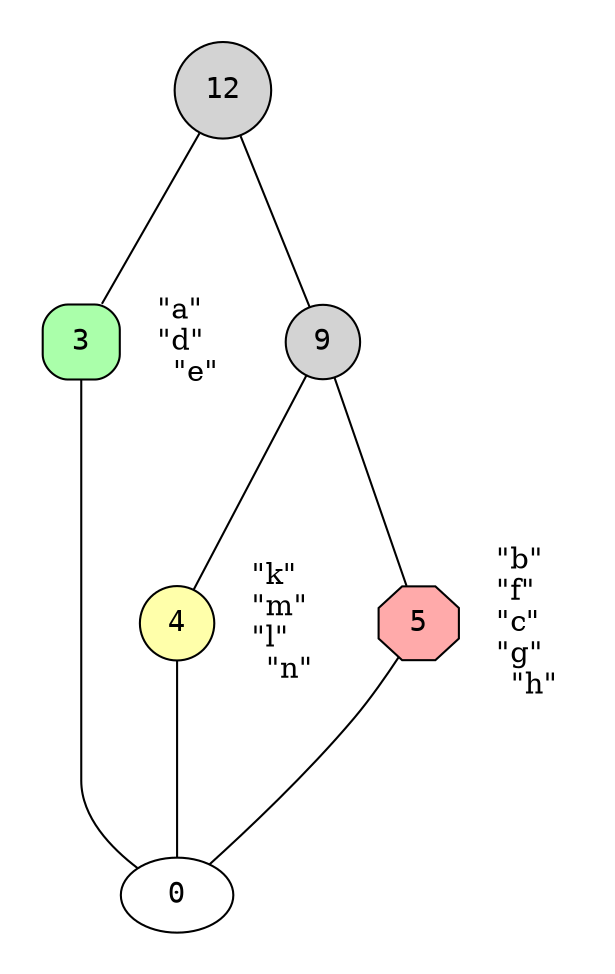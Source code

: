 // <Lattice object of 3 atoms 6 concepts 2 coatoms at 0x109572518>
digraph Lattice {
	node [label="" shape=circle style=filled width=.25]
	edge [dir=none labeldistance=1.5 minlen=2]
	subgraph cluster_0 {
		color=transparent
		c0 [fillcolor="" fontname=Courier fontsize=14 height="" label=0 shape="" style="" width=""]
	}
	subgraph cluster_1 {
		color=transparent
		c1 [fillcolor="#AAFFAA" fontname=Courier fontsize=14 height=0.5 label=3 shape=box style="filled,rounded" width=0.51]
	}
	c1 -> c1 [label="\"a\"	
\"d\"	
\"e\"" color=transparent labelangle=270]
	c1 -> c0
	subgraph cluster_2 {
		color=transparent
		c2 [fillcolor="#FFFFAA" fontname=Courier fontsize=14 height=0.45 label=4 shape=circle style=filled width=0.45]
	}
	c2 -> c2 [label="\"k\"	
\"m\"	
\"l\"	
\"n\"" color=transparent labelangle=270]
	c2 -> c0
	subgraph cluster_3 {
		color=transparent
		c3 [fillcolor="#FFAAAA" fontname=Courier fontsize=14 height=0 label=5 shape=octagon style=filled width=0]
	}
	c3 -> c3 [label="\"b\"	
\"f\"	
\"c\"	
\"g\"	
\"h\"" color=transparent labelangle=270]
	c3 -> c0
	subgraph cluster_4 {
		color=transparent
		c4 [fontname=Courier fontsize=14 label=9 style=filled]
	}
	c4 -> c2
	c4 -> c3
	subgraph cluster_5 {
		color=transparent
		c5 [fontname=Courier fontsize=14 label=12]
	}
	c5 -> c1
	c5 -> c4
}
